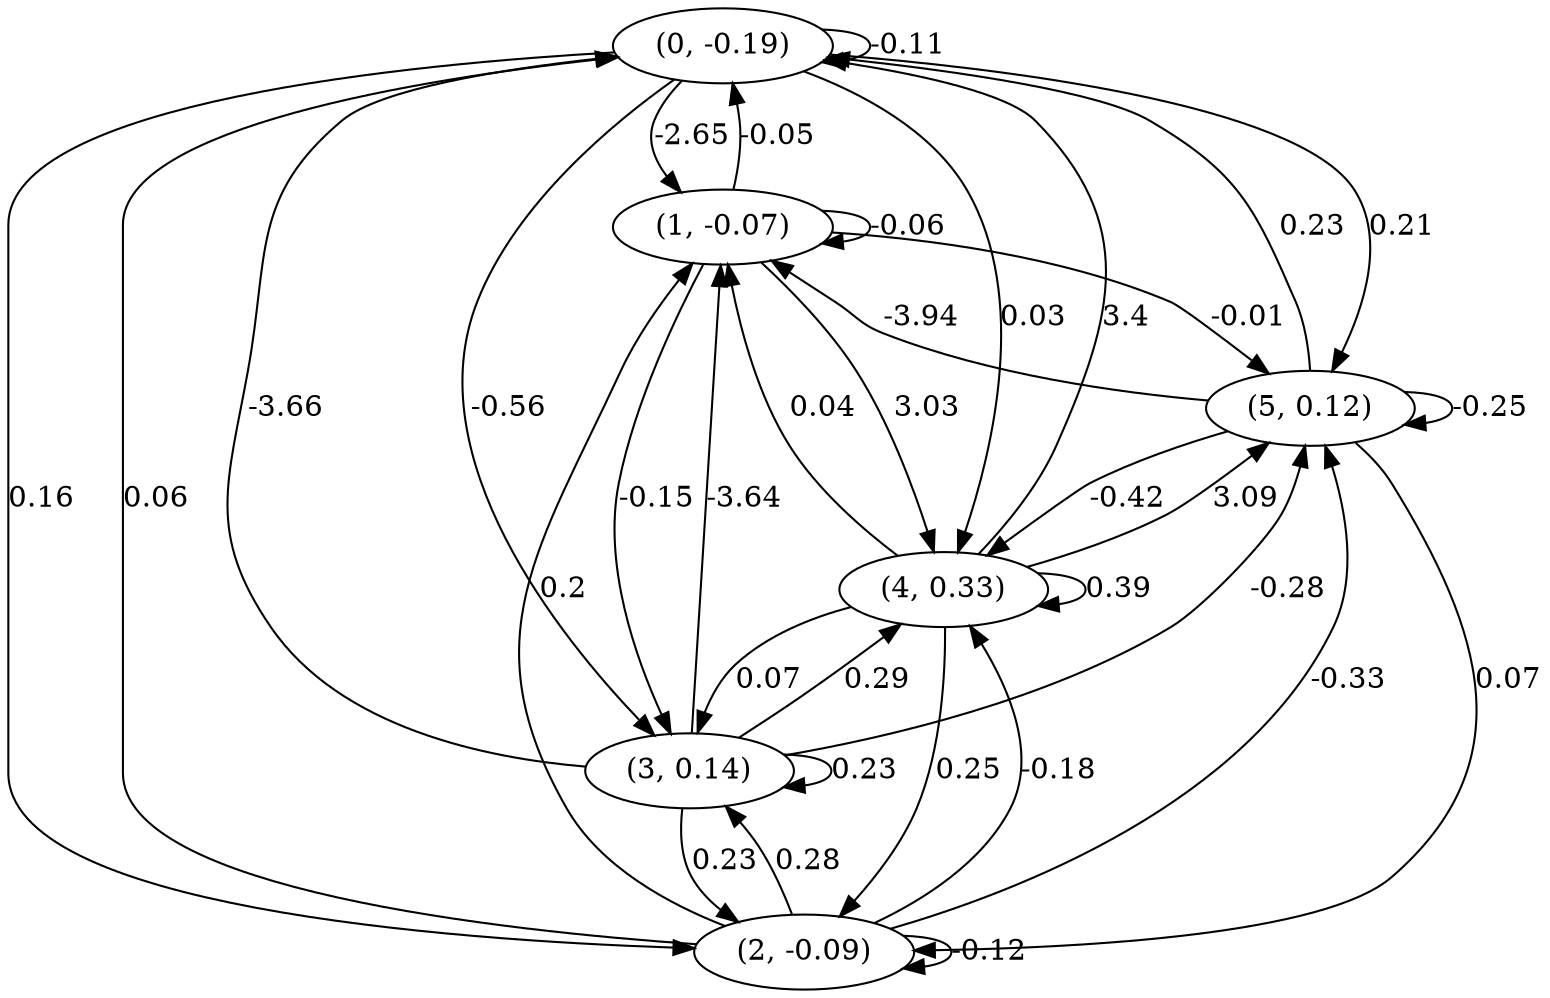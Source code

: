 digraph {
    0 [ label = "(0, -0.19)" ]
    1 [ label = "(1, -0.07)" ]
    2 [ label = "(2, -0.09)" ]
    3 [ label = "(3, 0.14)" ]
    4 [ label = "(4, 0.33)" ]
    5 [ label = "(5, 0.12)" ]
    0 -> 0 [ label = "-0.11" ]
    1 -> 1 [ label = "-0.06" ]
    2 -> 2 [ label = "-0.12" ]
    3 -> 3 [ label = "0.23" ]
    4 -> 4 [ label = "0.39" ]
    5 -> 5 [ label = "-0.25" ]
    1 -> 0 [ label = "-0.05" ]
    2 -> 0 [ label = "0.06" ]
    3 -> 0 [ label = "-3.66" ]
    4 -> 0 [ label = "3.4" ]
    5 -> 0 [ label = "0.23" ]
    0 -> 1 [ label = "-2.65" ]
    2 -> 1 [ label = "0.2" ]
    3 -> 1 [ label = "-3.64" ]
    4 -> 1 [ label = "0.04" ]
    5 -> 1 [ label = "-3.94" ]
    0 -> 2 [ label = "0.16" ]
    3 -> 2 [ label = "0.23" ]
    4 -> 2 [ label = "0.25" ]
    5 -> 2 [ label = "0.07" ]
    0 -> 3 [ label = "-0.56" ]
    1 -> 3 [ label = "-0.15" ]
    2 -> 3 [ label = "0.28" ]
    4 -> 3 [ label = "0.07" ]
    0 -> 4 [ label = "0.03" ]
    1 -> 4 [ label = "3.03" ]
    2 -> 4 [ label = "-0.18" ]
    3 -> 4 [ label = "0.29" ]
    5 -> 4 [ label = "-0.42" ]
    0 -> 5 [ label = "0.21" ]
    1 -> 5 [ label = "-0.01" ]
    2 -> 5 [ label = "-0.33" ]
    3 -> 5 [ label = "-0.28" ]
    4 -> 5 [ label = "3.09" ]
}

